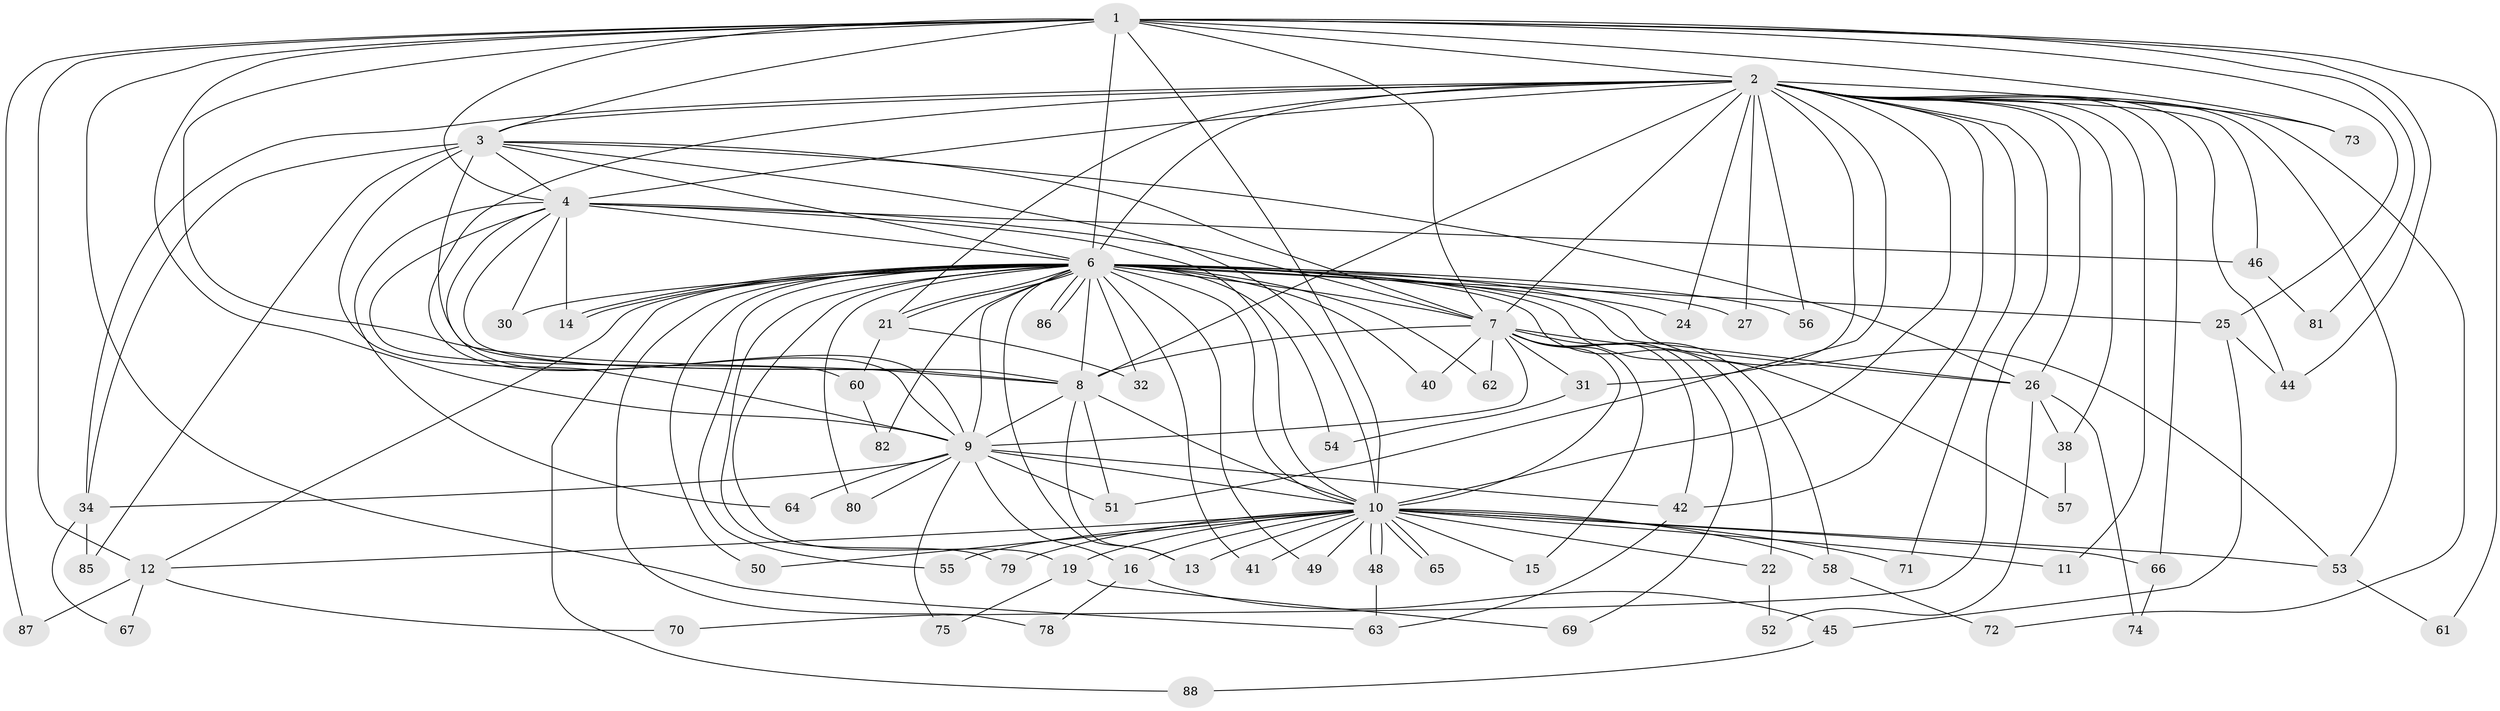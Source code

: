 // Generated by graph-tools (version 1.1) at 2025/51/02/27/25 19:51:52]
// undirected, 68 vertices, 166 edges
graph export_dot {
graph [start="1"]
  node [color=gray90,style=filled];
  1 [super="+29"];
  2 [super="+5"];
  3 [super="+47"];
  4 [super="+20"];
  6 [super="+17"];
  7 [super="+35"];
  8 [super="+23"];
  9 [super="+39"];
  10 [super="+33"];
  11;
  12 [super="+36"];
  13 [super="+18"];
  14 [super="+77"];
  15;
  16;
  19;
  21 [super="+59"];
  22;
  24;
  25;
  26 [super="+28"];
  27;
  30;
  31 [super="+43"];
  32;
  34 [super="+37"];
  38;
  40;
  41;
  42 [super="+89"];
  44 [super="+83"];
  45;
  46;
  48;
  49;
  50;
  51 [super="+84"];
  52;
  53 [super="+76"];
  54;
  55;
  56;
  57;
  58;
  60;
  61;
  62;
  63 [super="+68"];
  64;
  65;
  66;
  67;
  69;
  70;
  71;
  72;
  73;
  74;
  75;
  78;
  79;
  80;
  81;
  82;
  85;
  86;
  87;
  88;
  1 -- 2 [weight=2];
  1 -- 3;
  1 -- 4;
  1 -- 6 [weight=2];
  1 -- 7;
  1 -- 8;
  1 -- 9;
  1 -- 10;
  1 -- 25;
  1 -- 61;
  1 -- 73;
  1 -- 81;
  1 -- 44;
  1 -- 12;
  1 -- 87;
  1 -- 63;
  2 -- 3 [weight=2];
  2 -- 4 [weight=2];
  2 -- 6 [weight=2];
  2 -- 7 [weight=2];
  2 -- 8 [weight=3];
  2 -- 9 [weight=2];
  2 -- 10 [weight=2];
  2 -- 26;
  2 -- 27;
  2 -- 31 [weight=2];
  2 -- 38;
  2 -- 42;
  2 -- 53;
  2 -- 56;
  2 -- 66;
  2 -- 73;
  2 -- 11;
  2 -- 70;
  2 -- 71;
  2 -- 72;
  2 -- 24;
  2 -- 44;
  2 -- 46;
  2 -- 51;
  2 -- 21;
  2 -- 34;
  3 -- 4;
  3 -- 6;
  3 -- 7;
  3 -- 8;
  3 -- 9;
  3 -- 10;
  3 -- 34;
  3 -- 85;
  3 -- 26;
  4 -- 6;
  4 -- 7;
  4 -- 8;
  4 -- 9;
  4 -- 10;
  4 -- 46;
  4 -- 60;
  4 -- 64;
  4 -- 14 [weight=2];
  4 -- 30;
  6 -- 7 [weight=2];
  6 -- 8 [weight=2];
  6 -- 9 [weight=2];
  6 -- 10 [weight=2];
  6 -- 12;
  6 -- 13;
  6 -- 14;
  6 -- 14;
  6 -- 19;
  6 -- 21;
  6 -- 21;
  6 -- 22;
  6 -- 24;
  6 -- 25;
  6 -- 27;
  6 -- 30;
  6 -- 32;
  6 -- 40;
  6 -- 41;
  6 -- 49;
  6 -- 50;
  6 -- 54;
  6 -- 55;
  6 -- 56;
  6 -- 57;
  6 -- 62;
  6 -- 78;
  6 -- 79;
  6 -- 80;
  6 -- 82;
  6 -- 86;
  6 -- 86;
  6 -- 88;
  6 -- 26;
  6 -- 53;
  7 -- 8;
  7 -- 9;
  7 -- 10;
  7 -- 15;
  7 -- 26;
  7 -- 31;
  7 -- 40;
  7 -- 42;
  7 -- 58;
  7 -- 62;
  7 -- 69;
  8 -- 9;
  8 -- 10;
  8 -- 13;
  8 -- 51;
  9 -- 10;
  9 -- 16;
  9 -- 34;
  9 -- 51;
  9 -- 75;
  9 -- 42;
  9 -- 64;
  9 -- 80;
  10 -- 11;
  10 -- 12;
  10 -- 15;
  10 -- 16;
  10 -- 19;
  10 -- 22;
  10 -- 41;
  10 -- 48;
  10 -- 48;
  10 -- 49;
  10 -- 50;
  10 -- 55;
  10 -- 65;
  10 -- 65;
  10 -- 66;
  10 -- 71;
  10 -- 79;
  10 -- 58;
  10 -- 53;
  10 -- 13;
  12 -- 67;
  12 -- 70;
  12 -- 87;
  16 -- 45;
  16 -- 78;
  19 -- 69;
  19 -- 75;
  21 -- 32;
  21 -- 60;
  22 -- 52;
  25 -- 44;
  25 -- 45;
  26 -- 52;
  26 -- 74;
  26 -- 38;
  31 -- 54;
  34 -- 85;
  34 -- 67;
  38 -- 57;
  42 -- 63;
  45 -- 88;
  46 -- 81;
  48 -- 63;
  53 -- 61;
  58 -- 72;
  60 -- 82;
  66 -- 74;
}
